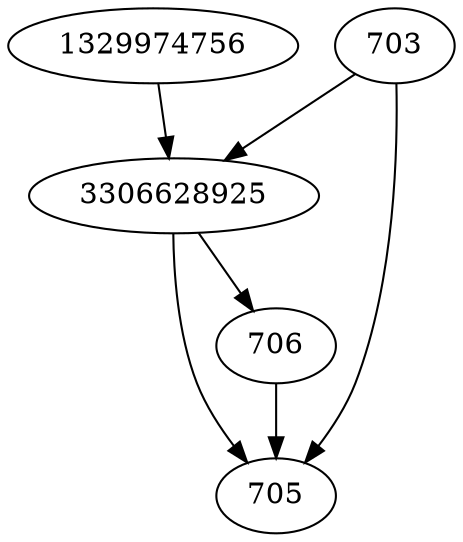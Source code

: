 strict digraph  {
705;
706;
1329974756;
3306628925;
703;
706 -> 705;
1329974756 -> 3306628925;
3306628925 -> 705;
3306628925 -> 706;
703 -> 705;
703 -> 3306628925;
}
